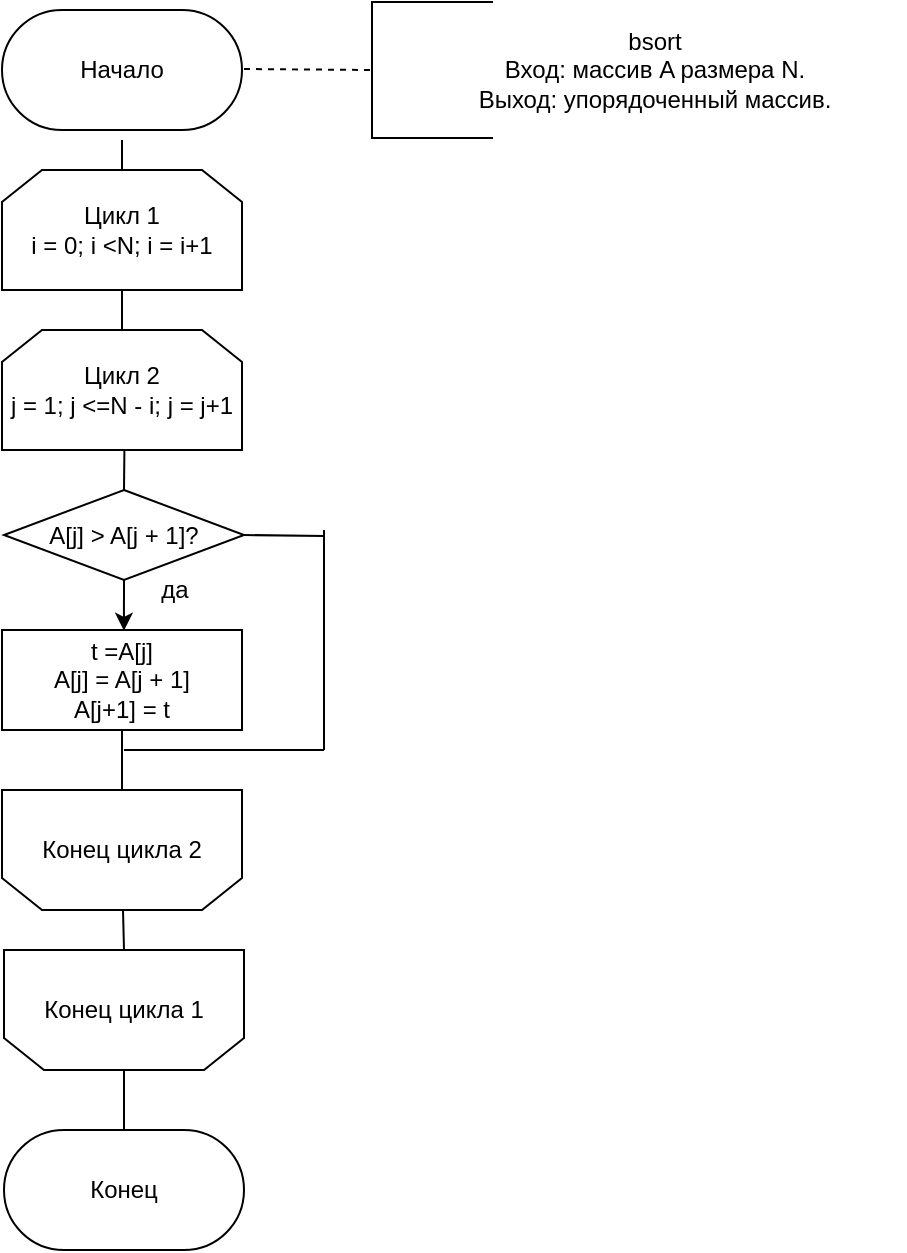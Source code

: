 <mxfile version="15.2.7" type="device"><diagram id="PKrw68s-FcHz-RrZCr9i" name="Page-1"><mxGraphModel dx="474" dy="272" grid="1" gridSize="10" guides="1" tooltips="1" connect="1" arrows="1" fold="1" page="1" pageScale="1" pageWidth="827" pageHeight="1169" math="0" shadow="0"><root><mxCell id="0"/><mxCell id="1" parent="0"/><mxCell id="Gvd8Ezxa3fLg7O33Pl0G-1" value="Начало" style="rounded=1;whiteSpace=wrap;html=1;arcSize=50;" parent="1" vertex="1"><mxGeometry x="319" y="330" width="120" height="60" as="geometry"/></mxCell><mxCell id="Gvd8Ezxa3fLg7O33Pl0G-6" value="bsort&lt;br&gt;Вход: массив A размера N.&lt;br&gt;Выход: упорядоченный массив." style="text;html=1;strokeColor=none;fillColor=none;align=center;verticalAlign=middle;whiteSpace=wrap;rounded=0;" parent="1" vertex="1"><mxGeometry x="520" y="340" width="250.5" height="40" as="geometry"/></mxCell><mxCell id="Gvd8Ezxa3fLg7O33Pl0G-21" value="Цикл 1&lt;br&gt;i = 0; i &amp;lt;N; i = i+1" style="shape=loopLimit;whiteSpace=wrap;html=1;" parent="1" vertex="1"><mxGeometry x="319" y="410" width="120" height="60" as="geometry"/></mxCell><mxCell id="Gvd8Ezxa3fLg7O33Pl0G-23" value="Цикл 2&lt;br&gt;j = 1; j &amp;lt;=N - i; j = j+1" style="shape=loopLimit;whiteSpace=wrap;html=1;" parent="1" vertex="1"><mxGeometry x="319" y="490" width="120" height="60" as="geometry"/></mxCell><mxCell id="Gvd8Ezxa3fLg7O33Pl0G-24" value="" style="endArrow=none;html=1;entryX=0.5;entryY=0;entryDx=0;entryDy=0;exitX=0.5;exitY=1;exitDx=0;exitDy=0;" parent="1" source="Gvd8Ezxa3fLg7O33Pl0G-21" target="Gvd8Ezxa3fLg7O33Pl0G-23" edge="1"><mxGeometry width="50" height="50" relative="1" as="geometry"><mxPoint x="169" y="505" as="sourcePoint"/><mxPoint x="219" y="455" as="targetPoint"/></mxGeometry></mxCell><mxCell id="Gvd8Ezxa3fLg7O33Pl0G-31" value="" style="endArrow=none;html=1;exitX=0.51;exitY=0.998;exitDx=0;exitDy=0;entryX=0.5;entryY=0;entryDx=0;entryDy=0;exitPerimeter=0;" parent="1" source="Gvd8Ezxa3fLg7O33Pl0G-23" target="9delEhP6rtj-FSDuxbmw-2" edge="1"><mxGeometry width="50" height="50" relative="1" as="geometry"><mxPoint x="179" y="595" as="sourcePoint"/><mxPoint x="380" y="570" as="targetPoint"/></mxGeometry></mxCell><mxCell id="Gvd8Ezxa3fLg7O33Pl0G-33" value="Конец цикла 1" style="shape=loopLimit;whiteSpace=wrap;html=1;direction=west;" parent="1" vertex="1"><mxGeometry x="320" y="800" width="120" height="60" as="geometry"/></mxCell><mxCell id="Gvd8Ezxa3fLg7O33Pl0G-34" value="" style="endArrow=none;html=1;entryX=0.5;entryY=1;entryDx=0;entryDy=0;" parent="1" target="7Xwj2gsnW8v6YeENi7_U-1" edge="1"><mxGeometry width="50" height="50" relative="1" as="geometry"><mxPoint x="379" y="690" as="sourcePoint"/><mxPoint x="379" y="710" as="targetPoint"/></mxGeometry></mxCell><mxCell id="Gvd8Ezxa3fLg7O33Pl0G-35" value="" style="endArrow=none;html=1;entryX=0.5;entryY=1;entryDx=0;entryDy=0;exitX=0.5;exitY=0;exitDx=0;exitDy=0;" parent="1" target="Gvd8Ezxa3fLg7O33Pl0G-33" edge="1"><mxGeometry width="50" height="50" relative="1" as="geometry"><mxPoint x="379" y="760" as="sourcePoint"/><mxPoint x="389.095" y="795.095" as="targetPoint"/></mxGeometry></mxCell><mxCell id="Gvd8Ezxa3fLg7O33Pl0G-36" value="" style="endArrow=none;html=1;entryX=0.5;entryY=0;entryDx=0;entryDy=0;exitX=0.5;exitY=0;exitDx=0;exitDy=0;" parent="1" source="Gvd8Ezxa3fLg7O33Pl0G-37" target="Gvd8Ezxa3fLg7O33Pl0G-33" edge="1"><mxGeometry width="50" height="50" relative="1" as="geometry"><mxPoint x="378.5" y="1005" as="sourcePoint"/><mxPoint x="381.5" y="1015" as="targetPoint"/></mxGeometry></mxCell><mxCell id="Gvd8Ezxa3fLg7O33Pl0G-37" value="Конец" style="rounded=1;whiteSpace=wrap;html=1;arcSize=50;" parent="1" vertex="1"><mxGeometry x="320" y="890" width="120" height="60" as="geometry"/></mxCell><mxCell id="0_4maYhnPL10zYVSgDUe-3" value="" style="endArrow=none;html=1;entryX=0.5;entryY=1;entryDx=0;entryDy=0;exitX=0.5;exitY=0;exitDx=0;exitDy=0;" parent="1" source="Gvd8Ezxa3fLg7O33Pl0G-21" edge="1"><mxGeometry width="50" height="50" relative="1" as="geometry"><mxPoint x="500" y="390" as="sourcePoint"/><mxPoint x="379" y="395" as="targetPoint"/></mxGeometry></mxCell><mxCell id="7Xwj2gsnW8v6YeENi7_U-1" value="Конец цикла 2" style="shape=loopLimit;whiteSpace=wrap;html=1;direction=west;" parent="1" vertex="1"><mxGeometry x="319" y="720" width="120" height="60" as="geometry"/></mxCell><mxCell id="7Xwj2gsnW8v6YeENi7_U-6" value="" style="shape=partialRectangle;whiteSpace=wrap;html=1;bottom=1;right=1;left=1;top=0;fillColor=none;routingCenterX=-0.5;rotation=90;" parent="1" vertex="1"><mxGeometry x="500" y="330" width="68" height="60" as="geometry"/></mxCell><mxCell id="7Xwj2gsnW8v6YeENi7_U-9" value="" style="endArrow=none;dashed=1;html=1;entryX=0.5;entryY=1;entryDx=0;entryDy=0;" parent="1" target="7Xwj2gsnW8v6YeENi7_U-6" edge="1"><mxGeometry width="50" height="50" relative="1" as="geometry"><mxPoint x="440" y="359.5" as="sourcePoint"/><mxPoint x="480" y="360" as="targetPoint"/></mxGeometry></mxCell><mxCell id="9delEhP6rtj-FSDuxbmw-2" value="A[j] &amp;gt; A[j + 1]?" style="rhombus;whiteSpace=wrap;html=1;" parent="1" vertex="1"><mxGeometry x="320" y="570" width="120" height="45" as="geometry"/></mxCell><mxCell id="9delEhP6rtj-FSDuxbmw-3" value="&lt;div&gt;t =A[j]&lt;/div&gt;&lt;div&gt;A[j] = A[j + 1]&lt;/div&gt;&lt;div&gt;A[j+1] = t&lt;br&gt;&lt;/div&gt;" style="rounded=0;whiteSpace=wrap;html=1;" parent="1" vertex="1"><mxGeometry x="319" y="640" width="120" height="50" as="geometry"/></mxCell><mxCell id="9delEhP6rtj-FSDuxbmw-5" value="" style="endArrow=classic;html=1;exitX=0.5;exitY=1;exitDx=0;exitDy=0;entryX=0.508;entryY=0.008;entryDx=0;entryDy=0;entryPerimeter=0;" parent="1" source="9delEhP6rtj-FSDuxbmw-2" target="9delEhP6rtj-FSDuxbmw-3" edge="1"><mxGeometry width="50" height="50" relative="1" as="geometry"><mxPoint x="310" y="660" as="sourcePoint"/><mxPoint x="360" y="610" as="targetPoint"/></mxGeometry></mxCell><mxCell id="9delEhP6rtj-FSDuxbmw-7" value="" style="endArrow=none;html=1;" parent="1" edge="1"><mxGeometry width="50" height="50" relative="1" as="geometry"><mxPoint x="480" y="700" as="sourcePoint"/><mxPoint x="480" y="590" as="targetPoint"/></mxGeometry></mxCell><mxCell id="9delEhP6rtj-FSDuxbmw-8" value="" style="endArrow=none;html=1;" parent="1" edge="1"><mxGeometry width="50" height="50" relative="1" as="geometry"><mxPoint x="480" y="700" as="sourcePoint"/><mxPoint x="380" y="700" as="targetPoint"/></mxGeometry></mxCell><mxCell id="9delEhP6rtj-FSDuxbmw-9" value="" style="endArrow=none;html=1;exitX=1;exitY=0.5;exitDx=0;exitDy=0;" parent="1" source="9delEhP6rtj-FSDuxbmw-2" edge="1"><mxGeometry width="50" height="50" relative="1" as="geometry"><mxPoint x="300" y="660" as="sourcePoint"/><mxPoint x="480" y="593" as="targetPoint"/></mxGeometry></mxCell><mxCell id="p3sTTuhlcF9OWevEyfik-1" value="да" style="text;html=1;align=center;verticalAlign=middle;resizable=0;points=[];autosize=1;strokeColor=none;fillColor=none;" vertex="1" parent="1"><mxGeometry x="390" y="610" width="30" height="20" as="geometry"/></mxCell></root></mxGraphModel></diagram></mxfile>